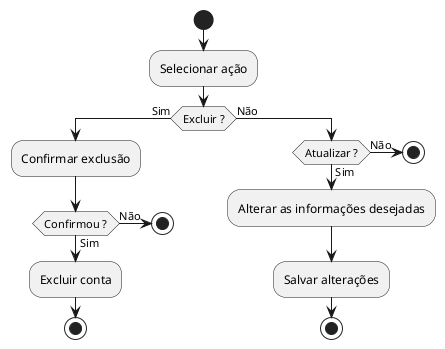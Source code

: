 @startuml
start
:Selecionar ação;
if (Excluir ?) then (Sim)
    :Confirmar exclusão;
    if (Confirmou ?) then (Sim)
        :Excluir conta;
        stop
    else (Não)
        stop
    endif
else (Não)
    if (Atualizar ?) then (Sim)
        :Alterar as informações desejadas;
        :Salvar alterações;
        stop
    else (Não)
        stop
    endif
endif
@enduml